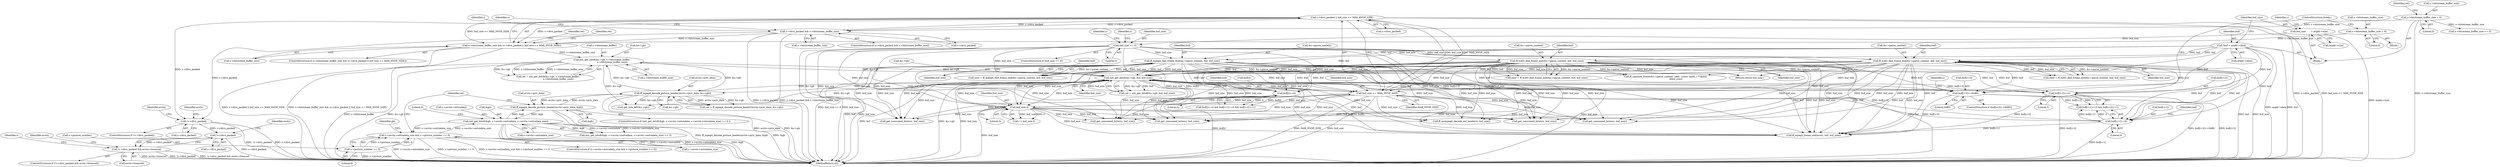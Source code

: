digraph "0_FFmpeg_bd27a9364ca274ca97f1df6d984e88a0700fb235_0@pointer" {
"1000945" [label="(Call,!s->divx_packed)"];
"1000350" [label="(Call,s->divx_packed || buf_size <= MAX_NVOP_SIZE)"];
"1000280" [label="(Call,s->divx_packed && s->bitstream_buffer_size)"];
"1000380" [label="(Call,s->bitstream_buffer_size = 0)"];
"1000354" [label="(Call,buf_size <= MAX_NVOP_SIZE)"];
"1000295" [label="(Call,buf_size-3)"];
"1000373" [label="(Call,init_get_bits8(&s->gb, buf, buf_size))"];
"1000471" [label="(Call,ff_mpeg4_decode_picture_header(avctx->priv_data, &s->gb))"];
"1000463" [label="(Call,ff_mpeg4_decode_picture_header(avctx->priv_data, &gb))"];
"1000449" [label="(Call,init_get_bits8(&gb, s->avctx->extradata, s->avctx->extradata_size))"];
"1000434" [label="(Call,s->avctx->extradata_size && s->picture_number == 0)"];
"1000440" [label="(Call,s->picture_number == 0)"];
"1000359" [label="(Call,init_get_bits8(&s->gb, s->bitstream_buffer,\n                             s->bitstream_buffer_size))"];
"1000346" [label="(Call,s->bitstream_buffer_size && (s->divx_packed || buf_size <= MAX_NVOP_SIZE))"];
"1000339" [label="(Call,s->bitstream_buffer_size = 0)"];
"1000205" [label="(Call,ff_mpeg4_find_frame_end(&s->parse_context, buf, buf_size))"];
"1000117" [label="(Call,*buf = avpkt->data)"];
"1000144" [label="(Call,buf_size == 0)"];
"1000123" [label="(Call,buf_size       = avpkt->size)"];
"1000303" [label="(Call,buf[i]==0)"];
"1000243" [label="(Call,ff_h263_find_frame_end(&s->parse_context, buf, buf_size))"];
"1000224" [label="(Call,ff_h263_find_frame_end(&s->parse_context, buf, buf_size))"];
"1000316" [label="(Call,buf[i+2]==1)"];
"1000325" [label="(Call,buf[i+3]==0xB0)"];
"1000309" [label="(Call,buf[i+1]==0)"];
"1001224" [label="(Call,!s->divx_packed)"];
"1001223" [label="(Call,!s->divx_packed && avctx->hwaccel)"];
"1000364" [label="(Call,s->bitstream_buffer)"];
"1000249" [label="(Identifier,buf_size)"];
"1000378" [label="(Identifier,buf)"];
"1001232" [label="(Identifier,avctx)"];
"1000340" [label="(Call,s->bitstream_buffer_size)"];
"1000348" [label="(Identifier,s)"];
"1000296" [label="(Identifier,buf_size)"];
"1001474" [label="(MethodReturn,int)"];
"1000470" [label="(Identifier,ret)"];
"1000326" [label="(Call,buf[i+3])"];
"1000224" [label="(Call,ff_h263_find_frame_end(&s->parse_context, buf, buf_size))"];
"1000124" [label="(Identifier,buf_size)"];
"1000263" [label="(Call,ff_combine_frame(&s->parse_context, next, (const uint8_t **)&buf,\n                             &buf_size))"];
"1000307" [label="(Literal,0)"];
"1000316" [label="(Call,buf[i+2]==1)"];
"1001159" [label="(Call,ff_msmpeg4_decode_ext_header(s, buf_size))"];
"1000380" [label="(Call,s->bitstream_buffer_size = 0)"];
"1000350" [label="(Call,s->divx_packed || buf_size <= MAX_NVOP_SIZE)"];
"1000356" [label="(Identifier,MAX_NVOP_SIZE)"];
"1000308" [label="(Call,buf[i+1]==0 && buf[i+2]==1)"];
"1000229" [label="(Identifier,buf)"];
"1000206" [label="(Call,&s->parse_context)"];
"1000295" [label="(Call,buf_size-3)"];
"1001218" [label="(Call,ff_mpeg4_frame_end(avctx, buf, buf_size))"];
"1000244" [label="(Call,&s->parse_context)"];
"1000143" [label="(ControlStructure,if (buf_size == 0))"];
"1000463" [label="(Call,ff_mpeg4_decode_picture_header(avctx->priv_data, &gb))"];
"1000125" [label="(Call,avpkt->size)"];
"1000344" [label="(ControlStructure,break;)"];
"1000291" [label="(Identifier,i)"];
"1000276" [label="(Return,return buf_size;)"];
"1000384" [label="(Literal,0)"];
"1000203" [label="(Call,next = ff_mpeg4_find_frame_end(&s->parse_context, buf, buf_size))"];
"1000435" [label="(Call,s->avctx->extradata_size)"];
"1000472" [label="(Call,avctx->priv_data)"];
"1000371" [label="(Call,ret = init_get_bits8(&s->gb, buf, buf_size))"];
"1000211" [label="(Identifier,buf_size)"];
"1000447" [label="(ControlStructure,if (init_get_bits8(&gb, s->avctx->extradata, s->avctx->extradata_size) >= 0 ))"];
"1001222" [label="(ControlStructure,if (!s->divx_packed && avctx->hwaccel))"];
"1000325" [label="(Call,buf[i+3]==0xB0)"];
"1000243" [label="(Call,ff_h263_find_frame_end(&s->parse_context, buf, buf_size))"];
"1000322" [label="(Literal,1)"];
"1000433" [label="(ControlStructure,if (s->avctx->extradata_size && s->picture_number == 0))"];
"1000462" [label="(Literal,0)"];
"1000867" [label="(Call,get_consumed_bytes(s, buf_size))"];
"1000562" [label="(Call,get_consumed_bytes(s, buf_size))"];
"1000355" [label="(Identifier,buf_size)"];
"1001225" [label="(Call,s->divx_packed)"];
"1000331" [label="(Literal,0xB0)"];
"1000248" [label="(Identifier,buf)"];
"1000358" [label="(Identifier,ret)"];
"1000222" [label="(Call,next = ff_h263_find_frame_end(&s->parse_context, buf, buf_size))"];
"1000280" [label="(Call,s->divx_packed && s->bitstream_buffer_size)"];
"1000293" [label="(Call,i < buf_size-3)"];
"1000379" [label="(Identifier,buf_size)"];
"1000946" [label="(Call,s->divx_packed)"];
"1000945" [label="(Call,!s->divx_packed)"];
"1000953" [label="(Identifier,avctx)"];
"1000310" [label="(Call,buf[i+1])"];
"1000360" [label="(Call,&s->gb)"];
"1000464" [label="(Call,avctx->priv_data)"];
"1000469" [label="(Call,ret = ff_mpeg4_decode_picture_header(avctx->priv_data, &s->gb))"];
"1000387" [label="(Identifier,ret)"];
"1000317" [label="(Call,buf[i+2])"];
"1000367" [label="(Call,s->bitstream_buffer_size)"];
"1000117" [label="(Call,*buf = avpkt->data)"];
"1001229" [label="(Identifier,avctx)"];
"1000475" [label="(Call,&s->gb)"];
"1000451" [label="(Identifier,gb)"];
"1000950" [label="(Identifier,avctx)"];
"1000441" [label="(Call,s->picture_number)"];
"1001064" [label="(Call,get_bits_left(&s->gb))"];
"1000188" [label="(Identifier,s)"];
"1000230" [label="(Identifier,buf_size)"];
"1000152" [label="(Identifier,s)"];
"1000146" [label="(Literal,0)"];
"1000210" [label="(Identifier,buf)"];
"1001177" [label="(Call,s->bitstream_buffer_size == 0)"];
"1000118" [label="(Identifier,buf)"];
"1000351" [label="(Call,s->divx_packed)"];
"1000357" [label="(Call,ret = init_get_bits8(&s->gb, s->bitstream_buffer,\n                             s->bitstream_buffer_size))"];
"1000944" [label="(ControlStructure,if (!s->divx_packed))"];
"1000297" [label="(Literal,3)"];
"1000335" [label="(Identifier,s)"];
"1000448" [label="(Call,init_get_bits8(&gb, s->avctx->extradata, s->avctx->extradata_size) >= 0)"];
"1000818" [label="(Call,get_consumed_bytes(s, buf_size))"];
"1000449" [label="(Call,init_get_bits8(&gb, s->avctx->extradata, s->avctx->extradata_size))"];
"1000359" [label="(Call,init_get_bits8(&s->gb, s->bitstream_buffer,\n                             s->bitstream_buffer_size))"];
"1000345" [label="(ControlStructure,if (s->bitstream_buffer_size && (s->divx_packed || buf_size <= MAX_NVOP_SIZE)))"];
"1001223" [label="(Call,!s->divx_packed && avctx->hwaccel)"];
"1000452" [label="(Call,s->avctx->extradata)"];
"1000205" [label="(Call,ff_mpeg4_find_frame_end(&s->parse_context, buf, buf_size))"];
"1001238" [label="(Identifier,s)"];
"1000381" [label="(Call,s->bitstream_buffer_size)"];
"1000343" [label="(Literal,0)"];
"1001224" [label="(Call,!s->divx_packed)"];
"1000284" [label="(Call,s->bitstream_buffer_size)"];
"1000324" [label="(ControlStructure,if (buf[i+3]==0xB0))"];
"1000457" [label="(Call,s->avctx->extradata_size)"];
"1000339" [label="(Call,s->bitstream_buffer_size = 0)"];
"1000467" [label="(Call,&gb)"];
"1000354" [label="(Call,buf_size <= MAX_NVOP_SIZE)"];
"1000311" [label="(Identifier,buf)"];
"1001471" [label="(Call,get_consumed_bytes(s, buf_size))"];
"1000315" [label="(Literal,0)"];
"1000145" [label="(Identifier,buf_size)"];
"1000279" [label="(ControlStructure,if (s->divx_packed && s->bitstream_buffer_size))"];
"1000130" [label="(Identifier,s)"];
"1000302" [label="(Call,buf[i]==0 && buf[i+1]==0 && buf[i+2]==1)"];
"1000119" [label="(Call,avpkt->data)"];
"1000318" [label="(Identifier,buf)"];
"1000450" [label="(Call,&gb)"];
"1000144" [label="(Call,buf_size == 0)"];
"1000444" [label="(Literal,0)"];
"1000304" [label="(Call,buf[i])"];
"1000471" [label="(Call,ff_mpeg4_decode_picture_header(avctx->priv_data, &s->gb))"];
"1000434" [label="(Call,s->avctx->extradata_size && s->picture_number == 0)"];
"1001228" [label="(Call,avctx->hwaccel)"];
"1000346" [label="(Call,s->bitstream_buffer_size && (s->divx_packed || buf_size <= MAX_NVOP_SIZE))"];
"1000852" [label="(Call,get_consumed_bytes(s, buf_size))"];
"1000440" [label="(Call,s->picture_number == 0)"];
"1000303" [label="(Call,buf[i]==0)"];
"1000347" [label="(Call,s->bitstream_buffer_size)"];
"1000372" [label="(Identifier,ret)"];
"1000225" [label="(Call,&s->parse_context)"];
"1000281" [label="(Call,s->divx_packed)"];
"1000241" [label="(Call,next = ff_h263_find_frame_end(&s->parse_context, buf, buf_size))"];
"1000309" [label="(Call,buf[i+1]==0)"];
"1000374" [label="(Call,&s->gb)"];
"1000123" [label="(Call,buf_size       = avpkt->size)"];
"1000373" [label="(Call,init_get_bits8(&s->gb, buf, buf_size))"];
"1000332" [label="(Block,)"];
"1000115" [label="(Block,)"];
"1000945" -> "1000944"  [label="AST: "];
"1000945" -> "1000946"  [label="CFG: "];
"1000946" -> "1000945"  [label="AST: "];
"1000950" -> "1000945"  [label="CFG: "];
"1000953" -> "1000945"  [label="CFG: "];
"1000945" -> "1001474"  [label="DDG: s->divx_packed"];
"1000945" -> "1001474"  [label="DDG: !s->divx_packed"];
"1000350" -> "1000945"  [label="DDG: s->divx_packed"];
"1000280" -> "1000945"  [label="DDG: s->divx_packed"];
"1000945" -> "1001224"  [label="DDG: s->divx_packed"];
"1000350" -> "1000346"  [label="AST: "];
"1000350" -> "1000351"  [label="CFG: "];
"1000350" -> "1000354"  [label="CFG: "];
"1000351" -> "1000350"  [label="AST: "];
"1000354" -> "1000350"  [label="AST: "];
"1000346" -> "1000350"  [label="CFG: "];
"1000350" -> "1001474"  [label="DDG: s->divx_packed"];
"1000350" -> "1001474"  [label="DDG: buf_size <= MAX_NVOP_SIZE"];
"1000350" -> "1000280"  [label="DDG: s->divx_packed"];
"1000350" -> "1000346"  [label="DDG: s->divx_packed"];
"1000350" -> "1000346"  [label="DDG: buf_size <= MAX_NVOP_SIZE"];
"1000280" -> "1000350"  [label="DDG: s->divx_packed"];
"1000354" -> "1000350"  [label="DDG: buf_size"];
"1000354" -> "1000350"  [label="DDG: MAX_NVOP_SIZE"];
"1000280" -> "1000279"  [label="AST: "];
"1000280" -> "1000281"  [label="CFG: "];
"1000280" -> "1000284"  [label="CFG: "];
"1000281" -> "1000280"  [label="AST: "];
"1000284" -> "1000280"  [label="AST: "];
"1000291" -> "1000280"  [label="CFG: "];
"1000348" -> "1000280"  [label="CFG: "];
"1000280" -> "1001474"  [label="DDG: s->divx_packed && s->bitstream_buffer_size"];
"1000280" -> "1001474"  [label="DDG: s->divx_packed"];
"1000380" -> "1000280"  [label="DDG: s->bitstream_buffer_size"];
"1000280" -> "1000346"  [label="DDG: s->bitstream_buffer_size"];
"1000380" -> "1000115"  [label="AST: "];
"1000380" -> "1000384"  [label="CFG: "];
"1000381" -> "1000380"  [label="AST: "];
"1000384" -> "1000380"  [label="AST: "];
"1000387" -> "1000380"  [label="CFG: "];
"1000380" -> "1001474"  [label="DDG: s->bitstream_buffer_size"];
"1000380" -> "1001177"  [label="DDG: s->bitstream_buffer_size"];
"1000354" -> "1000356"  [label="CFG: "];
"1000355" -> "1000354"  [label="AST: "];
"1000356" -> "1000354"  [label="AST: "];
"1000354" -> "1001474"  [label="DDG: MAX_NVOP_SIZE"];
"1000354" -> "1001474"  [label="DDG: buf_size"];
"1000354" -> "1000295"  [label="DDG: buf_size"];
"1000295" -> "1000354"  [label="DDG: buf_size"];
"1000373" -> "1000354"  [label="DDG: buf_size"];
"1000205" -> "1000354"  [label="DDG: buf_size"];
"1000243" -> "1000354"  [label="DDG: buf_size"];
"1000224" -> "1000354"  [label="DDG: buf_size"];
"1000144" -> "1000354"  [label="DDG: buf_size"];
"1000354" -> "1000373"  [label="DDG: buf_size"];
"1000354" -> "1000562"  [label="DDG: buf_size"];
"1000354" -> "1000818"  [label="DDG: buf_size"];
"1000354" -> "1000852"  [label="DDG: buf_size"];
"1000354" -> "1000867"  [label="DDG: buf_size"];
"1000354" -> "1001159"  [label="DDG: buf_size"];
"1000354" -> "1001218"  [label="DDG: buf_size"];
"1000354" -> "1001471"  [label="DDG: buf_size"];
"1000295" -> "1000293"  [label="AST: "];
"1000295" -> "1000297"  [label="CFG: "];
"1000296" -> "1000295"  [label="AST: "];
"1000297" -> "1000295"  [label="AST: "];
"1000293" -> "1000295"  [label="CFG: "];
"1000295" -> "1001474"  [label="DDG: buf_size"];
"1000295" -> "1000293"  [label="DDG: buf_size"];
"1000295" -> "1000293"  [label="DDG: 3"];
"1000373" -> "1000295"  [label="DDG: buf_size"];
"1000205" -> "1000295"  [label="DDG: buf_size"];
"1000243" -> "1000295"  [label="DDG: buf_size"];
"1000224" -> "1000295"  [label="DDG: buf_size"];
"1000144" -> "1000295"  [label="DDG: buf_size"];
"1000295" -> "1000373"  [label="DDG: buf_size"];
"1000295" -> "1000562"  [label="DDG: buf_size"];
"1000295" -> "1000818"  [label="DDG: buf_size"];
"1000295" -> "1000852"  [label="DDG: buf_size"];
"1000295" -> "1000867"  [label="DDG: buf_size"];
"1000295" -> "1001159"  [label="DDG: buf_size"];
"1000295" -> "1001218"  [label="DDG: buf_size"];
"1000295" -> "1001471"  [label="DDG: buf_size"];
"1000373" -> "1000371"  [label="AST: "];
"1000373" -> "1000379"  [label="CFG: "];
"1000374" -> "1000373"  [label="AST: "];
"1000378" -> "1000373"  [label="AST: "];
"1000379" -> "1000373"  [label="AST: "];
"1000371" -> "1000373"  [label="CFG: "];
"1000373" -> "1001474"  [label="DDG: buf_size"];
"1000373" -> "1001474"  [label="DDG: buf"];
"1000373" -> "1001474"  [label="DDG: &s->gb"];
"1000373" -> "1000303"  [label="DDG: buf"];
"1000373" -> "1000309"  [label="DDG: buf"];
"1000373" -> "1000316"  [label="DDG: buf"];
"1000373" -> "1000325"  [label="DDG: buf"];
"1000373" -> "1000359"  [label="DDG: &s->gb"];
"1000373" -> "1000371"  [label="DDG: &s->gb"];
"1000373" -> "1000371"  [label="DDG: buf"];
"1000373" -> "1000371"  [label="DDG: buf_size"];
"1000471" -> "1000373"  [label="DDG: &s->gb"];
"1000359" -> "1000373"  [label="DDG: &s->gb"];
"1000205" -> "1000373"  [label="DDG: buf"];
"1000205" -> "1000373"  [label="DDG: buf_size"];
"1000303" -> "1000373"  [label="DDG: buf[i]"];
"1000224" -> "1000373"  [label="DDG: buf"];
"1000224" -> "1000373"  [label="DDG: buf_size"];
"1000117" -> "1000373"  [label="DDG: buf"];
"1000316" -> "1000373"  [label="DDG: buf[i+2]"];
"1000325" -> "1000373"  [label="DDG: buf[i+3]"];
"1000243" -> "1000373"  [label="DDG: buf"];
"1000243" -> "1000373"  [label="DDG: buf_size"];
"1000309" -> "1000373"  [label="DDG: buf[i+1]"];
"1000144" -> "1000373"  [label="DDG: buf_size"];
"1000373" -> "1000471"  [label="DDG: &s->gb"];
"1000373" -> "1000562"  [label="DDG: buf_size"];
"1000373" -> "1000818"  [label="DDG: buf_size"];
"1000373" -> "1000852"  [label="DDG: buf_size"];
"1000373" -> "1000867"  [label="DDG: buf_size"];
"1000373" -> "1001064"  [label="DDG: &s->gb"];
"1000373" -> "1001159"  [label="DDG: buf_size"];
"1000373" -> "1001218"  [label="DDG: buf"];
"1000373" -> "1001218"  [label="DDG: buf_size"];
"1000373" -> "1001471"  [label="DDG: buf_size"];
"1000471" -> "1000469"  [label="AST: "];
"1000471" -> "1000475"  [label="CFG: "];
"1000472" -> "1000471"  [label="AST: "];
"1000475" -> "1000471"  [label="AST: "];
"1000469" -> "1000471"  [label="CFG: "];
"1000471" -> "1001474"  [label="DDG: avctx->priv_data"];
"1000471" -> "1001474"  [label="DDG: &s->gb"];
"1000471" -> "1000359"  [label="DDG: &s->gb"];
"1000471" -> "1000463"  [label="DDG: avctx->priv_data"];
"1000471" -> "1000469"  [label="DDG: avctx->priv_data"];
"1000471" -> "1000469"  [label="DDG: &s->gb"];
"1000463" -> "1000471"  [label="DDG: avctx->priv_data"];
"1000359" -> "1000471"  [label="DDG: &s->gb"];
"1000471" -> "1001064"  [label="DDG: &s->gb"];
"1000463" -> "1000447"  [label="AST: "];
"1000463" -> "1000467"  [label="CFG: "];
"1000464" -> "1000463"  [label="AST: "];
"1000467" -> "1000463"  [label="AST: "];
"1000470" -> "1000463"  [label="CFG: "];
"1000463" -> "1001474"  [label="DDG: ff_mpeg4_decode_picture_header(avctx->priv_data, &gb)"];
"1000463" -> "1001474"  [label="DDG: &gb"];
"1000463" -> "1000449"  [label="DDG: &gb"];
"1000449" -> "1000463"  [label="DDG: &gb"];
"1000449" -> "1000448"  [label="AST: "];
"1000449" -> "1000457"  [label="CFG: "];
"1000450" -> "1000449"  [label="AST: "];
"1000452" -> "1000449"  [label="AST: "];
"1000457" -> "1000449"  [label="AST: "];
"1000462" -> "1000449"  [label="CFG: "];
"1000449" -> "1001474"  [label="DDG: s->avctx->extradata_size"];
"1000449" -> "1001474"  [label="DDG: &gb"];
"1000449" -> "1001474"  [label="DDG: s->avctx->extradata"];
"1000449" -> "1000434"  [label="DDG: s->avctx->extradata_size"];
"1000449" -> "1000448"  [label="DDG: &gb"];
"1000449" -> "1000448"  [label="DDG: s->avctx->extradata"];
"1000449" -> "1000448"  [label="DDG: s->avctx->extradata_size"];
"1000434" -> "1000449"  [label="DDG: s->avctx->extradata_size"];
"1000434" -> "1000433"  [label="AST: "];
"1000434" -> "1000435"  [label="CFG: "];
"1000434" -> "1000440"  [label="CFG: "];
"1000435" -> "1000434"  [label="AST: "];
"1000440" -> "1000434"  [label="AST: "];
"1000451" -> "1000434"  [label="CFG: "];
"1000470" -> "1000434"  [label="CFG: "];
"1000434" -> "1001474"  [label="DDG: s->picture_number == 0"];
"1000434" -> "1001474"  [label="DDG: s->avctx->extradata_size && s->picture_number == 0"];
"1000434" -> "1001474"  [label="DDG: s->avctx->extradata_size"];
"1000440" -> "1000434"  [label="DDG: s->picture_number"];
"1000440" -> "1000434"  [label="DDG: 0"];
"1000440" -> "1000444"  [label="CFG: "];
"1000441" -> "1000440"  [label="AST: "];
"1000444" -> "1000440"  [label="AST: "];
"1000440" -> "1001474"  [label="DDG: s->picture_number"];
"1000359" -> "1000357"  [label="AST: "];
"1000359" -> "1000367"  [label="CFG: "];
"1000360" -> "1000359"  [label="AST: "];
"1000364" -> "1000359"  [label="AST: "];
"1000367" -> "1000359"  [label="AST: "];
"1000357" -> "1000359"  [label="CFG: "];
"1000359" -> "1001474"  [label="DDG: s->bitstream_buffer"];
"1000359" -> "1001474"  [label="DDG: &s->gb"];
"1000359" -> "1000357"  [label="DDG: &s->gb"];
"1000359" -> "1000357"  [label="DDG: s->bitstream_buffer"];
"1000359" -> "1000357"  [label="DDG: s->bitstream_buffer_size"];
"1000346" -> "1000359"  [label="DDG: s->bitstream_buffer_size"];
"1000359" -> "1001064"  [label="DDG: &s->gb"];
"1000346" -> "1000345"  [label="AST: "];
"1000346" -> "1000347"  [label="CFG: "];
"1000347" -> "1000346"  [label="AST: "];
"1000358" -> "1000346"  [label="CFG: "];
"1000372" -> "1000346"  [label="CFG: "];
"1000346" -> "1001474"  [label="DDG: s->divx_packed || buf_size <= MAX_NVOP_SIZE"];
"1000346" -> "1001474"  [label="DDG: s->bitstream_buffer_size && (s->divx_packed || buf_size <= MAX_NVOP_SIZE)"];
"1000339" -> "1000346"  [label="DDG: s->bitstream_buffer_size"];
"1000339" -> "1000332"  [label="AST: "];
"1000339" -> "1000343"  [label="CFG: "];
"1000340" -> "1000339"  [label="AST: "];
"1000343" -> "1000339"  [label="AST: "];
"1000344" -> "1000339"  [label="CFG: "];
"1000205" -> "1000203"  [label="AST: "];
"1000205" -> "1000211"  [label="CFG: "];
"1000206" -> "1000205"  [label="AST: "];
"1000210" -> "1000205"  [label="AST: "];
"1000211" -> "1000205"  [label="AST: "];
"1000203" -> "1000205"  [label="CFG: "];
"1000205" -> "1001474"  [label="DDG: buf"];
"1000205" -> "1001474"  [label="DDG: buf_size"];
"1000205" -> "1000203"  [label="DDG: &s->parse_context"];
"1000205" -> "1000203"  [label="DDG: buf"];
"1000205" -> "1000203"  [label="DDG: buf_size"];
"1000117" -> "1000205"  [label="DDG: buf"];
"1000144" -> "1000205"  [label="DDG: buf_size"];
"1000205" -> "1000263"  [label="DDG: &s->parse_context"];
"1000205" -> "1000276"  [label="DDG: buf_size"];
"1000205" -> "1000303"  [label="DDG: buf"];
"1000205" -> "1000309"  [label="DDG: buf"];
"1000205" -> "1000316"  [label="DDG: buf"];
"1000205" -> "1000325"  [label="DDG: buf"];
"1000205" -> "1000562"  [label="DDG: buf_size"];
"1000205" -> "1000818"  [label="DDG: buf_size"];
"1000205" -> "1000852"  [label="DDG: buf_size"];
"1000205" -> "1000867"  [label="DDG: buf_size"];
"1000205" -> "1001159"  [label="DDG: buf_size"];
"1000205" -> "1001218"  [label="DDG: buf"];
"1000205" -> "1001218"  [label="DDG: buf_size"];
"1000205" -> "1001471"  [label="DDG: buf_size"];
"1000117" -> "1000115"  [label="AST: "];
"1000117" -> "1000119"  [label="CFG: "];
"1000118" -> "1000117"  [label="AST: "];
"1000119" -> "1000117"  [label="AST: "];
"1000124" -> "1000117"  [label="CFG: "];
"1000117" -> "1001474"  [label="DDG: buf"];
"1000117" -> "1001474"  [label="DDG: avpkt->data"];
"1000117" -> "1000224"  [label="DDG: buf"];
"1000117" -> "1000243"  [label="DDG: buf"];
"1000117" -> "1000303"  [label="DDG: buf"];
"1000117" -> "1000309"  [label="DDG: buf"];
"1000117" -> "1000316"  [label="DDG: buf"];
"1000117" -> "1000325"  [label="DDG: buf"];
"1000117" -> "1001218"  [label="DDG: buf"];
"1000144" -> "1000143"  [label="AST: "];
"1000144" -> "1000146"  [label="CFG: "];
"1000145" -> "1000144"  [label="AST: "];
"1000146" -> "1000144"  [label="AST: "];
"1000152" -> "1000144"  [label="CFG: "];
"1000188" -> "1000144"  [label="CFG: "];
"1000144" -> "1001474"  [label="DDG: buf_size == 0"];
"1000144" -> "1001474"  [label="DDG: buf_size"];
"1000123" -> "1000144"  [label="DDG: buf_size"];
"1000144" -> "1000224"  [label="DDG: buf_size"];
"1000144" -> "1000243"  [label="DDG: buf_size"];
"1000144" -> "1000562"  [label="DDG: buf_size"];
"1000144" -> "1000818"  [label="DDG: buf_size"];
"1000144" -> "1000852"  [label="DDG: buf_size"];
"1000144" -> "1000867"  [label="DDG: buf_size"];
"1000144" -> "1001159"  [label="DDG: buf_size"];
"1000144" -> "1001218"  [label="DDG: buf_size"];
"1000144" -> "1001471"  [label="DDG: buf_size"];
"1000123" -> "1000115"  [label="AST: "];
"1000123" -> "1000125"  [label="CFG: "];
"1000124" -> "1000123"  [label="AST: "];
"1000125" -> "1000123"  [label="AST: "];
"1000130" -> "1000123"  [label="CFG: "];
"1000123" -> "1001474"  [label="DDG: avpkt->size"];
"1000303" -> "1000302"  [label="AST: "];
"1000303" -> "1000307"  [label="CFG: "];
"1000304" -> "1000303"  [label="AST: "];
"1000307" -> "1000303"  [label="AST: "];
"1000311" -> "1000303"  [label="CFG: "];
"1000302" -> "1000303"  [label="CFG: "];
"1000303" -> "1001474"  [label="DDG: buf[i]"];
"1000303" -> "1000302"  [label="DDG: buf[i]"];
"1000303" -> "1000302"  [label="DDG: 0"];
"1000243" -> "1000303"  [label="DDG: buf"];
"1000224" -> "1000303"  [label="DDG: buf"];
"1000303" -> "1001218"  [label="DDG: buf[i]"];
"1000243" -> "1000241"  [label="AST: "];
"1000243" -> "1000249"  [label="CFG: "];
"1000244" -> "1000243"  [label="AST: "];
"1000248" -> "1000243"  [label="AST: "];
"1000249" -> "1000243"  [label="AST: "];
"1000241" -> "1000243"  [label="CFG: "];
"1000243" -> "1001474"  [label="DDG: buf"];
"1000243" -> "1001474"  [label="DDG: buf_size"];
"1000243" -> "1000241"  [label="DDG: &s->parse_context"];
"1000243" -> "1000241"  [label="DDG: buf"];
"1000243" -> "1000241"  [label="DDG: buf_size"];
"1000243" -> "1000263"  [label="DDG: &s->parse_context"];
"1000243" -> "1000276"  [label="DDG: buf_size"];
"1000243" -> "1000309"  [label="DDG: buf"];
"1000243" -> "1000316"  [label="DDG: buf"];
"1000243" -> "1000325"  [label="DDG: buf"];
"1000243" -> "1000562"  [label="DDG: buf_size"];
"1000243" -> "1000818"  [label="DDG: buf_size"];
"1000243" -> "1000852"  [label="DDG: buf_size"];
"1000243" -> "1000867"  [label="DDG: buf_size"];
"1000243" -> "1001159"  [label="DDG: buf_size"];
"1000243" -> "1001218"  [label="DDG: buf"];
"1000243" -> "1001218"  [label="DDG: buf_size"];
"1000243" -> "1001471"  [label="DDG: buf_size"];
"1000224" -> "1000222"  [label="AST: "];
"1000224" -> "1000230"  [label="CFG: "];
"1000225" -> "1000224"  [label="AST: "];
"1000229" -> "1000224"  [label="AST: "];
"1000230" -> "1000224"  [label="AST: "];
"1000222" -> "1000224"  [label="CFG: "];
"1000224" -> "1001474"  [label="DDG: buf"];
"1000224" -> "1001474"  [label="DDG: buf_size"];
"1000224" -> "1000222"  [label="DDG: &s->parse_context"];
"1000224" -> "1000222"  [label="DDG: buf"];
"1000224" -> "1000222"  [label="DDG: buf_size"];
"1000224" -> "1000263"  [label="DDG: &s->parse_context"];
"1000224" -> "1000276"  [label="DDG: buf_size"];
"1000224" -> "1000309"  [label="DDG: buf"];
"1000224" -> "1000316"  [label="DDG: buf"];
"1000224" -> "1000325"  [label="DDG: buf"];
"1000224" -> "1000562"  [label="DDG: buf_size"];
"1000224" -> "1000818"  [label="DDG: buf_size"];
"1000224" -> "1000852"  [label="DDG: buf_size"];
"1000224" -> "1000867"  [label="DDG: buf_size"];
"1000224" -> "1001159"  [label="DDG: buf_size"];
"1000224" -> "1001218"  [label="DDG: buf"];
"1000224" -> "1001218"  [label="DDG: buf_size"];
"1000224" -> "1001471"  [label="DDG: buf_size"];
"1000316" -> "1000308"  [label="AST: "];
"1000316" -> "1000322"  [label="CFG: "];
"1000317" -> "1000316"  [label="AST: "];
"1000322" -> "1000316"  [label="AST: "];
"1000308" -> "1000316"  [label="CFG: "];
"1000316" -> "1001474"  [label="DDG: buf[i+2]"];
"1000316" -> "1000308"  [label="DDG: buf[i+2]"];
"1000316" -> "1000308"  [label="DDG: 1"];
"1000316" -> "1001218"  [label="DDG: buf[i+2]"];
"1000325" -> "1000324"  [label="AST: "];
"1000325" -> "1000331"  [label="CFG: "];
"1000326" -> "1000325"  [label="AST: "];
"1000331" -> "1000325"  [label="AST: "];
"1000335" -> "1000325"  [label="CFG: "];
"1000344" -> "1000325"  [label="CFG: "];
"1000325" -> "1001474"  [label="DDG: buf[i+3]"];
"1000325" -> "1001474"  [label="DDG: buf[i+3]==0xB0"];
"1000325" -> "1001218"  [label="DDG: buf[i+3]"];
"1000309" -> "1000308"  [label="AST: "];
"1000309" -> "1000315"  [label="CFG: "];
"1000310" -> "1000309"  [label="AST: "];
"1000315" -> "1000309"  [label="AST: "];
"1000318" -> "1000309"  [label="CFG: "];
"1000308" -> "1000309"  [label="CFG: "];
"1000309" -> "1001474"  [label="DDG: buf[i+1]"];
"1000309" -> "1000308"  [label="DDG: buf[i+1]"];
"1000309" -> "1000308"  [label="DDG: 0"];
"1000309" -> "1001218"  [label="DDG: buf[i+1]"];
"1001224" -> "1001223"  [label="AST: "];
"1001224" -> "1001225"  [label="CFG: "];
"1001225" -> "1001224"  [label="AST: "];
"1001229" -> "1001224"  [label="CFG: "];
"1001223" -> "1001224"  [label="CFG: "];
"1001224" -> "1001474"  [label="DDG: s->divx_packed"];
"1001224" -> "1001223"  [label="DDG: s->divx_packed"];
"1001223" -> "1001222"  [label="AST: "];
"1001223" -> "1001228"  [label="CFG: "];
"1001228" -> "1001223"  [label="AST: "];
"1001232" -> "1001223"  [label="CFG: "];
"1001238" -> "1001223"  [label="CFG: "];
"1001223" -> "1001474"  [label="DDG: !s->divx_packed && avctx->hwaccel"];
"1001223" -> "1001474"  [label="DDG: avctx->hwaccel"];
"1001223" -> "1001474"  [label="DDG: !s->divx_packed"];
}
